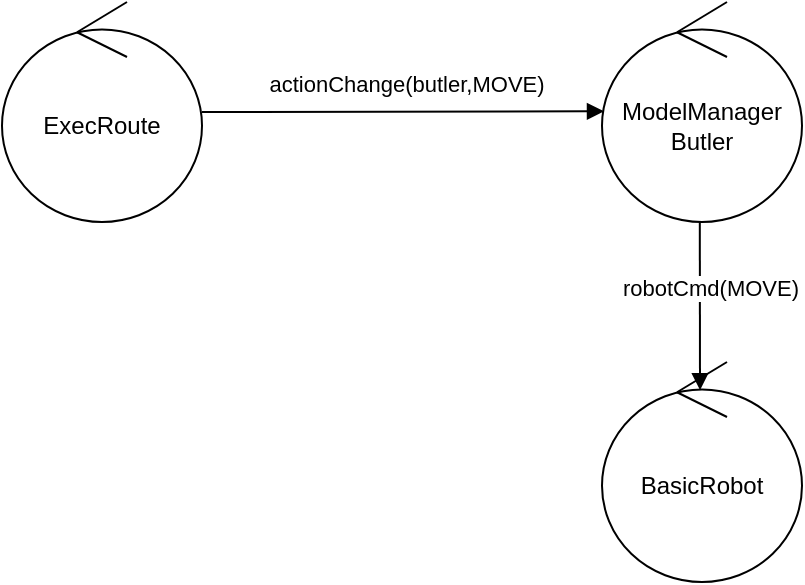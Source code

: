 <mxfile version="11.3.0" type="device" pages="1"><diagram id="JYTyOHGOhtkRoVSDCIXd" name="Page-1"><mxGraphModel dx="838" dy="488" grid="1" gridSize="10" guides="1" tooltips="1" connect="1" arrows="1" fold="1" page="1" pageScale="1" pageWidth="827" pageHeight="1169" math="0" shadow="0"><root><mxCell id="0"/><mxCell id="1" parent="0"/><mxCell id="s0b9L_krxAx5MLCL9W3s-2" value="ExecRoute" style="ellipse;shape=umlControl;whiteSpace=wrap;html=1;" parent="1" vertex="1"><mxGeometry x="220" y="340" width="100" height="110" as="geometry"/></mxCell><mxCell id="s0b9L_krxAx5MLCL9W3s-3" value="ModelManager&lt;br&gt;Butler" style="ellipse;shape=umlControl;whiteSpace=wrap;html=1;" parent="1" vertex="1"><mxGeometry x="520" y="340" width="100" height="110" as="geometry"/></mxCell><mxCell id="s0b9L_krxAx5MLCL9W3s-4" value="actionChange(butler,MOVE)" style="html=1;verticalAlign=bottom;endArrow=block;entryX=0.01;entryY=0.497;entryDx=0;entryDy=0;entryPerimeter=0;" parent="1" source="s0b9L_krxAx5MLCL9W3s-2" target="s0b9L_krxAx5MLCL9W3s-3" edge="1"><mxGeometry x="0.015" y="5" width="80" relative="1" as="geometry"><mxPoint x="320" y="395" as="sourcePoint"/><mxPoint x="400" y="395" as="targetPoint"/><mxPoint as="offset"/></mxGeometry></mxCell><mxCell id="s0b9L_krxAx5MLCL9W3s-10" value="robotCmd(MOVE)" style="html=1;verticalAlign=bottom;endArrow=block;entryX=0.49;entryY=0.128;entryDx=0;entryDy=0;entryPerimeter=0;exitX=0.489;exitY=0.99;exitDx=0;exitDy=0;exitPerimeter=0;" parent="1" target="s0b9L_krxAx5MLCL9W3s-11" edge="1"><mxGeometry x="0.015" y="5" width="80" relative="1" as="geometry"><mxPoint x="568.9" y="449.9" as="sourcePoint"/><mxPoint x="571" y="530.02" as="targetPoint"/><mxPoint as="offset"/></mxGeometry></mxCell><mxCell id="s0b9L_krxAx5MLCL9W3s-11" value="BasicRobot" style="ellipse;shape=umlControl;whiteSpace=wrap;html=1;" parent="1" vertex="1"><mxGeometry x="520" y="520" width="100" height="110" as="geometry"/></mxCell></root></mxGraphModel></diagram></mxfile>